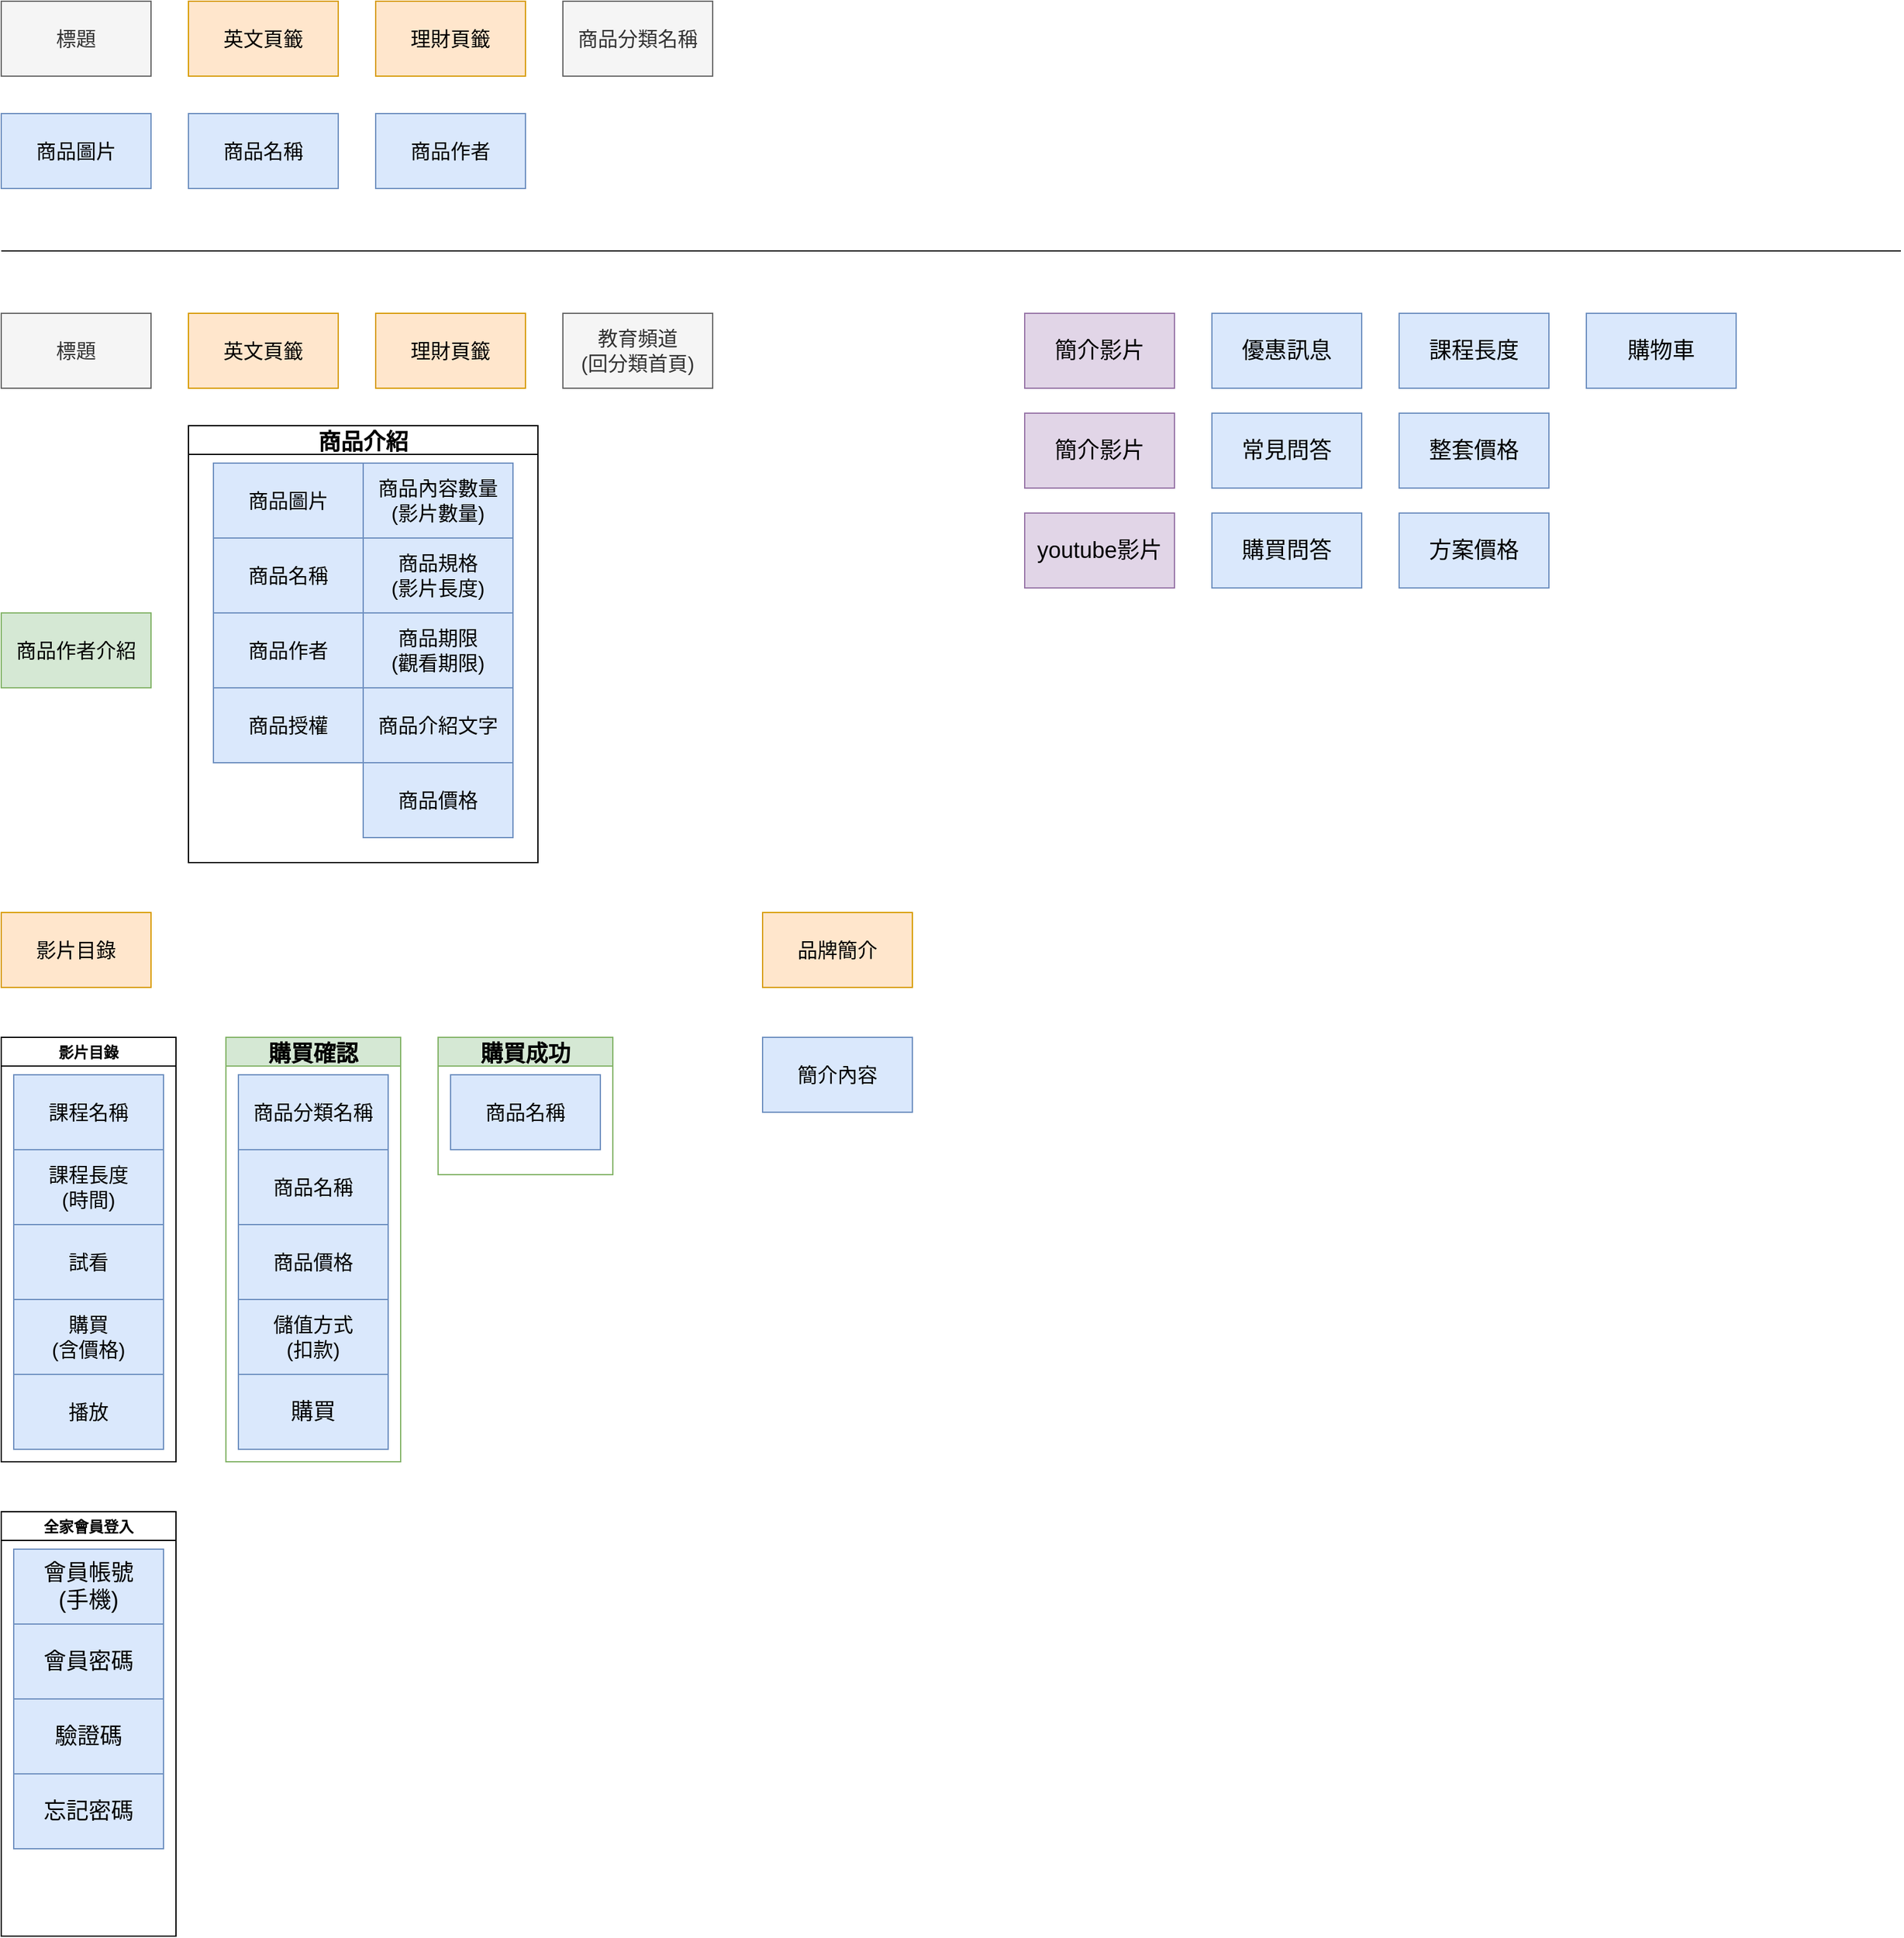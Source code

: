 <mxfile version="15.8.4" type="github">
  <diagram id="-Tf-SAn6svrItmrNyMm4" name="card sorting">
    <mxGraphModel dx="1254" dy="780" grid="1" gridSize="10" guides="1" tooltips="1" connect="1" arrows="1" fold="1" page="1" pageScale="1" pageWidth="827" pageHeight="1169" math="0" shadow="0">
      <root>
        <mxCell id="0" />
        <mxCell id="1" parent="0" />
        <mxCell id="7zqT9z4EXzbm1e6yBOuj-1" value="標題" style="rounded=0;whiteSpace=wrap;html=1;fontSize=16;fillColor=#f5f5f5;fontColor=#333333;strokeColor=#666666;" parent="1" vertex="1">
          <mxGeometry x="40" y="40" width="120" height="60" as="geometry" />
        </mxCell>
        <mxCell id="7zqT9z4EXzbm1e6yBOuj-2" value="理財頁籤" style="rounded=0;whiteSpace=wrap;html=1;fontSize=16;fillColor=#ffe6cc;strokeColor=#d79b00;" parent="1" vertex="1">
          <mxGeometry x="340" y="40" width="120" height="60" as="geometry" />
        </mxCell>
        <mxCell id="7zqT9z4EXzbm1e6yBOuj-3" value="英文頁籤" style="rounded=0;whiteSpace=wrap;html=1;fontSize=16;fillColor=#ffe6cc;strokeColor=#d79b00;" parent="1" vertex="1">
          <mxGeometry x="190" y="40" width="120" height="60" as="geometry" />
        </mxCell>
        <mxCell id="7zqT9z4EXzbm1e6yBOuj-4" value="&lt;div&gt;教育頻道&lt;/div&gt;&lt;div&gt;(回分類首頁)&lt;br&gt;&lt;/div&gt;" style="rounded=0;whiteSpace=wrap;html=1;fontSize=16;fillColor=#f5f5f5;fontColor=#333333;strokeColor=#666666;" parent="1" vertex="1">
          <mxGeometry x="490" y="290" width="120" height="60" as="geometry" />
        </mxCell>
        <mxCell id="7zqT9z4EXzbm1e6yBOuj-6" value="商品分類名稱" style="rounded=0;whiteSpace=wrap;html=1;fontSize=16;fillColor=#f5f5f5;fontColor=#333333;strokeColor=#666666;" parent="1" vertex="1">
          <mxGeometry x="490" y="40" width="120" height="60" as="geometry" />
        </mxCell>
        <mxCell id="7zqT9z4EXzbm1e6yBOuj-7" value="商品圖片" style="rounded=0;whiteSpace=wrap;html=1;fontSize=16;fillColor=#dae8fc;strokeColor=#6c8ebf;" parent="1" vertex="1">
          <mxGeometry x="40" y="130" width="120" height="60" as="geometry" />
        </mxCell>
        <mxCell id="7zqT9z4EXzbm1e6yBOuj-8" value="商品名稱" style="rounded=0;whiteSpace=wrap;html=1;fontSize=16;fillColor=#dae8fc;strokeColor=#6c8ebf;" parent="1" vertex="1">
          <mxGeometry x="190" y="130" width="120" height="60" as="geometry" />
        </mxCell>
        <mxCell id="7zqT9z4EXzbm1e6yBOuj-9" value="商品作者" style="rounded=0;whiteSpace=wrap;html=1;fontSize=16;fillColor=#dae8fc;strokeColor=#6c8ebf;" parent="1" vertex="1">
          <mxGeometry x="340" y="130" width="120" height="60" as="geometry" />
        </mxCell>
        <mxCell id="7zqT9z4EXzbm1e6yBOuj-10" value="" style="endArrow=none;html=1;rounded=0;fontSize=16;" parent="1" edge="1">
          <mxGeometry width="50" height="50" relative="1" as="geometry">
            <mxPoint x="40" y="240" as="sourcePoint" />
            <mxPoint x="1562" y="240" as="targetPoint" />
          </mxGeometry>
        </mxCell>
        <mxCell id="7zqT9z4EXzbm1e6yBOuj-11" value="標題" style="rounded=0;whiteSpace=wrap;html=1;fontSize=16;fillColor=#f5f5f5;fontColor=#333333;strokeColor=#666666;" parent="1" vertex="1">
          <mxGeometry x="40" y="290" width="120" height="60" as="geometry" />
        </mxCell>
        <mxCell id="7zqT9z4EXzbm1e6yBOuj-12" value="理財頁籤" style="rounded=0;whiteSpace=wrap;html=1;fontSize=16;fillColor=#ffe6cc;strokeColor=#d79b00;" parent="1" vertex="1">
          <mxGeometry x="340" y="290" width="120" height="60" as="geometry" />
        </mxCell>
        <mxCell id="7zqT9z4EXzbm1e6yBOuj-13" value="英文頁籤" style="rounded=0;whiteSpace=wrap;html=1;fontSize=16;fillColor=#ffe6cc;strokeColor=#d79b00;" parent="1" vertex="1">
          <mxGeometry x="190" y="290" width="120" height="60" as="geometry" />
        </mxCell>
        <mxCell id="7zqT9z4EXzbm1e6yBOuj-17" value="商品作者介紹" style="rounded=0;whiteSpace=wrap;html=1;fontSize=16;fillColor=#d5e8d4;strokeColor=#82b366;" parent="1" vertex="1">
          <mxGeometry x="40" y="530" width="120" height="60" as="geometry" />
        </mxCell>
        <mxCell id="7zqT9z4EXzbm1e6yBOuj-29" value="品牌簡介" style="rounded=0;whiteSpace=wrap;html=1;fontSize=16;fillColor=#ffe6cc;strokeColor=#d79b00;" parent="1" vertex="1">
          <mxGeometry x="650" y="770" width="120" height="60" as="geometry" />
        </mxCell>
        <mxCell id="7zqT9z4EXzbm1e6yBOuj-30" value="影片目錄" style="rounded=0;whiteSpace=wrap;html=1;fontSize=16;fillColor=#ffe6cc;strokeColor=#d79b00;" parent="1" vertex="1">
          <mxGeometry x="40" y="770" width="120" height="60" as="geometry" />
        </mxCell>
        <mxCell id="raj0_86jvHdYx3d9Dobu-1" value="影片目錄" style="swimlane;" vertex="1" parent="1">
          <mxGeometry x="40" y="870" width="140" height="340" as="geometry">
            <mxRectangle x="510" y="660" width="130" height="23" as="alternateBounds" />
          </mxGeometry>
        </mxCell>
        <mxCell id="raj0_86jvHdYx3d9Dobu-2" value="課程名稱" style="rounded=0;whiteSpace=wrap;html=1;fontSize=16;fillColor=#dae8fc;strokeColor=#6c8ebf;" vertex="1" parent="raj0_86jvHdYx3d9Dobu-1">
          <mxGeometry x="10" y="30" width="120" height="60" as="geometry" />
        </mxCell>
        <mxCell id="raj0_86jvHdYx3d9Dobu-3" value="&lt;div&gt;課程長度&lt;/div&gt;&lt;div&gt;(時間)&lt;br&gt;&lt;/div&gt;" style="rounded=0;whiteSpace=wrap;html=1;fontSize=16;fillColor=#dae8fc;strokeColor=#6c8ebf;" vertex="1" parent="raj0_86jvHdYx3d9Dobu-1">
          <mxGeometry x="10" y="90" width="120" height="60" as="geometry" />
        </mxCell>
        <mxCell id="raj0_86jvHdYx3d9Dobu-4" value="試看" style="rounded=0;whiteSpace=wrap;html=1;fontSize=16;fillColor=#dae8fc;strokeColor=#6c8ebf;" vertex="1" parent="raj0_86jvHdYx3d9Dobu-1">
          <mxGeometry x="10" y="150" width="120" height="60" as="geometry" />
        </mxCell>
        <mxCell id="raj0_86jvHdYx3d9Dobu-5" value="&lt;div&gt;購買&lt;/div&gt;&lt;div&gt;(含價格)&lt;/div&gt;" style="rounded=0;whiteSpace=wrap;html=1;fontSize=16;fillColor=#dae8fc;strokeColor=#6c8ebf;" vertex="1" parent="raj0_86jvHdYx3d9Dobu-1">
          <mxGeometry x="10" y="210" width="120" height="60" as="geometry" />
        </mxCell>
        <mxCell id="raj0_86jvHdYx3d9Dobu-27" value="播放" style="rounded=0;whiteSpace=wrap;html=1;fontSize=16;fillColor=#dae8fc;strokeColor=#6c8ebf;" vertex="1" parent="raj0_86jvHdYx3d9Dobu-1">
          <mxGeometry x="10" y="270" width="120" height="60" as="geometry" />
        </mxCell>
        <mxCell id="raj0_86jvHdYx3d9Dobu-7" value="全家會員登入" style="swimlane;" vertex="1" parent="1">
          <mxGeometry x="40" y="1250" width="140" height="340" as="geometry" />
        </mxCell>
        <mxCell id="raj0_86jvHdYx3d9Dobu-8" value="&lt;div style=&quot;font-size: 18px;&quot;&gt;會員帳號&lt;/div&gt;&lt;div style=&quot;font-size: 18px;&quot;&gt;(手機)&lt;br style=&quot;font-size: 18px;&quot;&gt;&lt;/div&gt;" style="rounded=0;whiteSpace=wrap;html=1;fontSize=18;fillColor=#dae8fc;strokeColor=#6c8ebf;" vertex="1" parent="raj0_86jvHdYx3d9Dobu-7">
          <mxGeometry x="10" y="30" width="120" height="60" as="geometry" />
        </mxCell>
        <mxCell id="raj0_86jvHdYx3d9Dobu-11" value="&lt;div style=&quot;font-size: 18px&quot;&gt;會員密碼&lt;/div&gt;" style="rounded=0;whiteSpace=wrap;html=1;fontSize=18;fillColor=#dae8fc;strokeColor=#6c8ebf;" vertex="1" parent="raj0_86jvHdYx3d9Dobu-7">
          <mxGeometry x="10" y="90" width="120" height="60" as="geometry" />
        </mxCell>
        <mxCell id="raj0_86jvHdYx3d9Dobu-12" value="驗證碼" style="rounded=0;whiteSpace=wrap;html=1;fontSize=18;fillColor=#dae8fc;strokeColor=#6c8ebf;" vertex="1" parent="raj0_86jvHdYx3d9Dobu-7">
          <mxGeometry x="10" y="150" width="120" height="60" as="geometry" />
        </mxCell>
        <mxCell id="raj0_86jvHdYx3d9Dobu-13" value="忘記密碼" style="rounded=0;whiteSpace=wrap;html=1;fontSize=18;fillColor=#dae8fc;strokeColor=#6c8ebf;" vertex="1" parent="raj0_86jvHdYx3d9Dobu-7">
          <mxGeometry x="10" y="210" width="120" height="60" as="geometry" />
        </mxCell>
        <mxCell id="raj0_86jvHdYx3d9Dobu-15" value="商品介紹" style="swimlane;fontSize=18;" vertex="1" parent="1">
          <mxGeometry x="190" y="380" width="280" height="350" as="geometry" />
        </mxCell>
        <mxCell id="7zqT9z4EXzbm1e6yBOuj-14" value="商品圖片" style="rounded=0;whiteSpace=wrap;html=1;fontSize=16;fillColor=#dae8fc;strokeColor=#6c8ebf;" parent="raj0_86jvHdYx3d9Dobu-15" vertex="1">
          <mxGeometry x="20" y="30" width="120" height="60" as="geometry" />
        </mxCell>
        <mxCell id="7zqT9z4EXzbm1e6yBOuj-15" value="商品名稱" style="rounded=0;whiteSpace=wrap;html=1;fontSize=16;fillColor=#dae8fc;strokeColor=#6c8ebf;" parent="raj0_86jvHdYx3d9Dobu-15" vertex="1">
          <mxGeometry x="20" y="90" width="120" height="60" as="geometry" />
        </mxCell>
        <mxCell id="7zqT9z4EXzbm1e6yBOuj-16" value="商品作者" style="rounded=0;whiteSpace=wrap;html=1;fontSize=16;fillColor=#dae8fc;strokeColor=#6c8ebf;" parent="raj0_86jvHdYx3d9Dobu-15" vertex="1">
          <mxGeometry x="20" y="150" width="120" height="60" as="geometry" />
        </mxCell>
        <mxCell id="7zqT9z4EXzbm1e6yBOuj-23" value="商品授權" style="rounded=0;whiteSpace=wrap;html=1;fontSize=16;fillColor=#dae8fc;strokeColor=#6c8ebf;" parent="raj0_86jvHdYx3d9Dobu-15" vertex="1">
          <mxGeometry x="20" y="210" width="120" height="60" as="geometry" />
        </mxCell>
        <mxCell id="7zqT9z4EXzbm1e6yBOuj-28" value="商品價格" style="rounded=0;whiteSpace=wrap;html=1;fontSize=16;fillColor=#dae8fc;strokeColor=#6c8ebf;" parent="raj0_86jvHdYx3d9Dobu-15" vertex="1">
          <mxGeometry x="140" y="270" width="120" height="60" as="geometry" />
        </mxCell>
        <mxCell id="7zqT9z4EXzbm1e6yBOuj-27" value="商品介紹文字" style="rounded=0;whiteSpace=wrap;html=1;fontSize=16;fillColor=#dae8fc;strokeColor=#6c8ebf;" parent="raj0_86jvHdYx3d9Dobu-15" vertex="1">
          <mxGeometry x="140" y="210" width="120" height="60" as="geometry" />
        </mxCell>
        <mxCell id="7zqT9z4EXzbm1e6yBOuj-26" value="&lt;div&gt;商品期限&lt;/div&gt;&lt;div&gt;(觀看期限)&lt;br&gt;&lt;/div&gt;" style="rounded=0;whiteSpace=wrap;html=1;fontSize=16;fillColor=#dae8fc;strokeColor=#6c8ebf;" parent="raj0_86jvHdYx3d9Dobu-15" vertex="1">
          <mxGeometry x="140" y="150" width="120" height="60" as="geometry" />
        </mxCell>
        <mxCell id="7zqT9z4EXzbm1e6yBOuj-25" value="&lt;div&gt;商品規格&lt;/div&gt;&lt;div&gt;(影片長度)&lt;br&gt;&lt;/div&gt;" style="rounded=0;whiteSpace=wrap;html=1;fontSize=16;fillColor=#dae8fc;strokeColor=#6c8ebf;" parent="raj0_86jvHdYx3d9Dobu-15" vertex="1">
          <mxGeometry x="140" y="90" width="120" height="60" as="geometry" />
        </mxCell>
        <mxCell id="7zqT9z4EXzbm1e6yBOuj-24" value="商品內容數量&lt;br&gt;(影片數量)" style="rounded=0;whiteSpace=wrap;html=1;fontSize=16;fillColor=#dae8fc;strokeColor=#6c8ebf;" parent="raj0_86jvHdYx3d9Dobu-15" vertex="1">
          <mxGeometry x="140" y="30" width="120" height="60" as="geometry" />
        </mxCell>
        <mxCell id="raj0_86jvHdYx3d9Dobu-16" value="購買成功" style="swimlane;fontSize=18;fillColor=#d5e8d4;strokeColor=#82b366;" vertex="1" parent="1">
          <mxGeometry x="390" y="870" width="140" height="110" as="geometry" />
        </mxCell>
        <mxCell id="raj0_86jvHdYx3d9Dobu-17" value="商品名稱" style="rounded=0;whiteSpace=wrap;html=1;fontSize=16;fillColor=#dae8fc;strokeColor=#6c8ebf;" vertex="1" parent="raj0_86jvHdYx3d9Dobu-16">
          <mxGeometry x="10" y="30" width="120" height="60" as="geometry" />
        </mxCell>
        <mxCell id="raj0_86jvHdYx3d9Dobu-21" value="購買確認" style="swimlane;fontSize=18;fillColor=#d5e8d4;strokeColor=#82b366;" vertex="1" parent="1">
          <mxGeometry x="220" y="870" width="140" height="340" as="geometry" />
        </mxCell>
        <mxCell id="raj0_86jvHdYx3d9Dobu-22" value="商品分類名稱" style="rounded=0;whiteSpace=wrap;html=1;fontSize=16;fillColor=#dae8fc;strokeColor=#6c8ebf;" vertex="1" parent="raj0_86jvHdYx3d9Dobu-21">
          <mxGeometry x="10" y="30" width="120" height="60" as="geometry" />
        </mxCell>
        <mxCell id="raj0_86jvHdYx3d9Dobu-23" value="商品名稱" style="rounded=0;whiteSpace=wrap;html=1;fontSize=16;fillColor=#dae8fc;strokeColor=#6c8ebf;" vertex="1" parent="raj0_86jvHdYx3d9Dobu-21">
          <mxGeometry x="10" y="90" width="120" height="60" as="geometry" />
        </mxCell>
        <mxCell id="raj0_86jvHdYx3d9Dobu-24" value="商品價格" style="rounded=0;whiteSpace=wrap;html=1;fontSize=16;fillColor=#dae8fc;strokeColor=#6c8ebf;" vertex="1" parent="raj0_86jvHdYx3d9Dobu-21">
          <mxGeometry x="10" y="150" width="120" height="60" as="geometry" />
        </mxCell>
        <mxCell id="raj0_86jvHdYx3d9Dobu-25" value="&lt;div&gt;儲值方式&lt;/div&gt;&lt;div&gt;(扣款)&lt;/div&gt;" style="rounded=0;whiteSpace=wrap;html=1;fontSize=16;fillColor=#dae8fc;strokeColor=#6c8ebf;" vertex="1" parent="raj0_86jvHdYx3d9Dobu-21">
          <mxGeometry x="10" y="210" width="120" height="60" as="geometry" />
        </mxCell>
        <mxCell id="raj0_86jvHdYx3d9Dobu-26" value="購買" style="rounded=0;whiteSpace=wrap;html=1;fontSize=18;fillColor=#dae8fc;strokeColor=#6c8ebf;" vertex="1" parent="raj0_86jvHdYx3d9Dobu-21">
          <mxGeometry x="10" y="270" width="120" height="60" as="geometry" />
        </mxCell>
        <mxCell id="raj0_86jvHdYx3d9Dobu-28" value="簡介內容" style="rounded=0;whiteSpace=wrap;html=1;fontSize=16;fillColor=#dae8fc;strokeColor=#6c8ebf;" vertex="1" parent="1">
          <mxGeometry x="650" y="870" width="120" height="60" as="geometry" />
        </mxCell>
        <mxCell id="raj0_86jvHdYx3d9Dobu-29" value="簡介影片" style="rounded=0;whiteSpace=wrap;html=1;fontSize=18;fillColor=#e1d5e7;strokeColor=#9673a6;" vertex="1" parent="1">
          <mxGeometry x="860" y="290" width="120" height="60" as="geometry" />
        </mxCell>
        <mxCell id="raj0_86jvHdYx3d9Dobu-30" value="優惠訊息" style="rounded=0;whiteSpace=wrap;html=1;fontSize=18;fillColor=#dae8fc;strokeColor=#6c8ebf;" vertex="1" parent="1">
          <mxGeometry x="1010" y="290" width="120" height="60" as="geometry" />
        </mxCell>
        <mxCell id="raj0_86jvHdYx3d9Dobu-31" value="簡介影片" style="rounded=0;whiteSpace=wrap;html=1;fontSize=18;fillColor=#e1d5e7;strokeColor=#9673a6;" vertex="1" parent="1">
          <mxGeometry x="860" y="370" width="120" height="60" as="geometry" />
        </mxCell>
        <mxCell id="raj0_86jvHdYx3d9Dobu-32" value="youtube影片" style="rounded=0;whiteSpace=wrap;html=1;fontSize=18;fillColor=#e1d5e7;strokeColor=#9673a6;" vertex="1" parent="1">
          <mxGeometry x="860" y="450" width="120" height="60" as="geometry" />
        </mxCell>
        <mxCell id="raj0_86jvHdYx3d9Dobu-33" value="常見問答" style="rounded=0;whiteSpace=wrap;html=1;fontSize=18;fillColor=#dae8fc;strokeColor=#6c8ebf;" vertex="1" parent="1">
          <mxGeometry x="1010" y="370" width="120" height="60" as="geometry" />
        </mxCell>
        <mxCell id="raj0_86jvHdYx3d9Dobu-34" value="購買問答" style="rounded=0;whiteSpace=wrap;html=1;fontSize=18;fillColor=#dae8fc;strokeColor=#6c8ebf;" vertex="1" parent="1">
          <mxGeometry x="1010" y="450" width="120" height="60" as="geometry" />
        </mxCell>
        <mxCell id="raj0_86jvHdYx3d9Dobu-35" value="課程長度" style="rounded=0;whiteSpace=wrap;html=1;fontSize=18;fillColor=#dae8fc;strokeColor=#6c8ebf;" vertex="1" parent="1">
          <mxGeometry x="1160" y="290" width="120" height="60" as="geometry" />
        </mxCell>
        <mxCell id="raj0_86jvHdYx3d9Dobu-36" value="整套價格" style="rounded=0;whiteSpace=wrap;html=1;fontSize=18;fillColor=#dae8fc;strokeColor=#6c8ebf;" vertex="1" parent="1">
          <mxGeometry x="1160" y="370" width="120" height="60" as="geometry" />
        </mxCell>
        <mxCell id="raj0_86jvHdYx3d9Dobu-37" value="方案價格" style="rounded=0;whiteSpace=wrap;html=1;fontSize=18;fillColor=#dae8fc;strokeColor=#6c8ebf;" vertex="1" parent="1">
          <mxGeometry x="1160" y="450" width="120" height="60" as="geometry" />
        </mxCell>
        <mxCell id="raj0_86jvHdYx3d9Dobu-38" value="購物車" style="rounded=0;whiteSpace=wrap;html=1;fontSize=18;fillColor=#dae8fc;strokeColor=#6c8ebf;" vertex="1" parent="1">
          <mxGeometry x="1310" y="290" width="120" height="60" as="geometry" />
        </mxCell>
      </root>
    </mxGraphModel>
  </diagram>
</mxfile>
